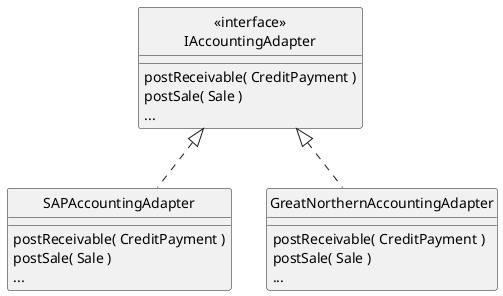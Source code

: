 @startuml FigureA26.1
skinparam style strictuml
class "<<interface>>\nIAccountingAdapter" as IAccAd {
__
postReceivable( CreditPayment )
postSale( Sale )
...
}
class "SAPAccountingAdapter" as TaxMasterAd implements IAccAd {
__
postReceivable( CreditPayment )
postSale( Sale )
...
}
class "GreatNorthernAccountingAdapter" as GAGTaxProAd implements IAccAd {
__
postReceivable( CreditPayment )
postSale( Sale )
...
}
@enduml

@startuml FigureA26.2
skinparam style strictuml
skinparam SequenceMessageTextAlignment center
participant ":Register" as r
participant ":SAPAccountingAdapter" as sapad
participant ":SAPSystem" as sap
-> r : makePayment
activate r
... ...
r -> sapad : postSale( sale )
activate sapad
note right: SOAP over HTTP
create sap
sapad -> sap : xxx
@enduml